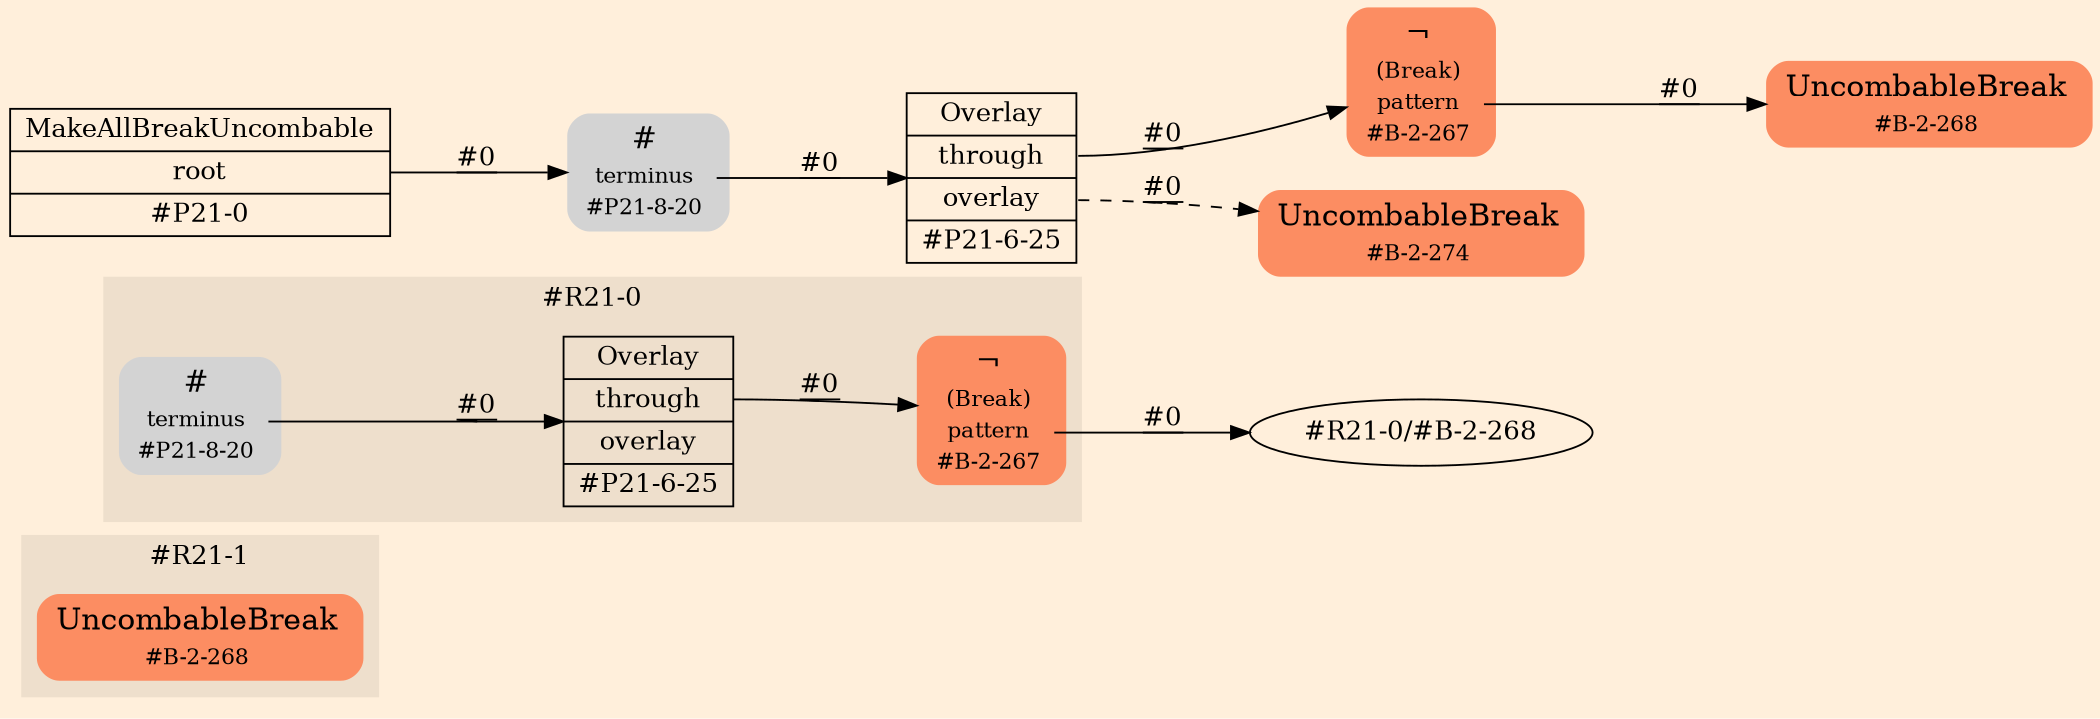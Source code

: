 digraph Inferno {
graph [
rankdir = "LR"
ranksep = 1.0
size = "14,20"
bgcolor = antiquewhite1
color = black
fontcolor = black
];
node [
];
subgraph "cluster#R21-1" {
label = "#R21-1"
style = "filled"
color = antiquewhite2
"#R21-1/#B-2-268" [
shape = "plaintext"
fillcolor = "/set28/2"
label = <<TABLE BORDER="0" CELLBORDER="0" CELLSPACING="0">
 <TR>
  <TD><FONT POINT-SIZE="16.0">UncombableBreak</FONT></TD>
  <TD></TD>
 </TR>
 <TR>
  <TD>#B-2-268</TD>
  <TD PORT="port0"></TD>
 </TR>
</TABLE>>
style = "rounded,filled"
fontsize = "12"
];
}
subgraph "cluster#R21-0" {
label = "#R21-0"
style = "filled"
color = antiquewhite2
"#R21-0/#B-2-267" [
shape = "plaintext"
fillcolor = "/set28/2"
label = <<TABLE BORDER="0" CELLBORDER="0" CELLSPACING="0">
 <TR>
  <TD><FONT POINT-SIZE="16.0">¬</FONT></TD>
  <TD></TD>
 </TR>
 <TR>
  <TD>(Break)</TD>
  <TD PORT="port0"></TD>
 </TR>
 <TR>
  <TD>pattern</TD>
  <TD PORT="port1"></TD>
 </TR>
 <TR>
  <TD>#B-2-267</TD>
  <TD PORT="port2"></TD>
 </TR>
</TABLE>>
style = "rounded,filled"
fontsize = "12"
];
"#R21-0/#P21-8-20" [
shape = "plaintext"
label = <<TABLE BORDER="0" CELLBORDER="0" CELLSPACING="0">
 <TR>
  <TD><FONT POINT-SIZE="16.0">#</FONT></TD>
  <TD></TD>
 </TR>
 <TR>
  <TD>terminus</TD>
  <TD PORT="port0"></TD>
 </TR>
 <TR>
  <TD>#P21-8-20</TD>
  <TD PORT="port1"></TD>
 </TR>
</TABLE>>
style = "rounded,filled"
fontsize = "12"
];
"#R21-0/#P21-6-25" [
shape = "record"
fillcolor = antiquewhite2
label = "<fixed> Overlay | <port0> through | <port1> overlay | <port2> #P21-6-25"
style = "filled"
fontsize = "14"
color = black
fontcolor = black
];
}
"CR#P21-0" [
shape = "record"
fillcolor = antiquewhite1
label = "<fixed> MakeAllBreakUncombable | <port0> root | <port1> #P21-0"
style = "filled"
fontsize = "14"
color = black
fontcolor = black
];
"#P21-8-20" [
shape = "plaintext"
label = <<TABLE BORDER="0" CELLBORDER="0" CELLSPACING="0">
 <TR>
  <TD><FONT POINT-SIZE="16.0">#</FONT></TD>
  <TD></TD>
 </TR>
 <TR>
  <TD>terminus</TD>
  <TD PORT="port0"></TD>
 </TR>
 <TR>
  <TD>#P21-8-20</TD>
  <TD PORT="port1"></TD>
 </TR>
</TABLE>>
style = "rounded,filled"
fontsize = "12"
];
"#P21-6-25" [
shape = "record"
fillcolor = antiquewhite1
label = "<fixed> Overlay | <port0> through | <port1> overlay | <port2> #P21-6-25"
style = "filled"
fontsize = "14"
color = black
fontcolor = black
];
"#B-2-267" [
shape = "plaintext"
fillcolor = "/set28/2"
label = <<TABLE BORDER="0" CELLBORDER="0" CELLSPACING="0">
 <TR>
  <TD><FONT POINT-SIZE="16.0">¬</FONT></TD>
  <TD></TD>
 </TR>
 <TR>
  <TD>(Break)</TD>
  <TD PORT="port0"></TD>
 </TR>
 <TR>
  <TD>pattern</TD>
  <TD PORT="port1"></TD>
 </TR>
 <TR>
  <TD>#B-2-267</TD>
  <TD PORT="port2"></TD>
 </TR>
</TABLE>>
style = "rounded,filled"
fontsize = "12"
];
"#B-2-268" [
shape = "plaintext"
fillcolor = "/set28/2"
label = <<TABLE BORDER="0" CELLBORDER="0" CELLSPACING="0">
 <TR>
  <TD><FONT POINT-SIZE="16.0">UncombableBreak</FONT></TD>
  <TD></TD>
 </TR>
 <TR>
  <TD>#B-2-268</TD>
  <TD PORT="port0"></TD>
 </TR>
</TABLE>>
style = "rounded,filled"
fontsize = "12"
];
"#B-2-274" [
shape = "plaintext"
fillcolor = "/set28/2"
label = <<TABLE BORDER="0" CELLBORDER="0" CELLSPACING="0">
 <TR>
  <TD><FONT POINT-SIZE="16.0">UncombableBreak</FONT></TD>
  <TD></TD>
 </TR>
 <TR>
  <TD>#B-2-274</TD>
  <TD PORT="port0"></TD>
 </TR>
</TABLE>>
style = "rounded,filled"
fontsize = "12"
];
"CR#P21-0":port0 -> "#P21-8-20" [style="solid"
label = "#0"
decorate = true
color = black
fontcolor = black
];
"#P21-8-20":port0 -> "#P21-6-25" [style="solid"
label = "#0"
decorate = true
color = black
fontcolor = black
];
"#P21-6-25":port0 -> "#B-2-267" [style="solid"
label = "#0"
decorate = true
color = black
fontcolor = black
];
"#P21-6-25":port1 -> "#B-2-274" [style="dashed"
label = "#0"
decorate = true
color = black
fontcolor = black
];
"#B-2-267":port1 -> "#B-2-268" [style="solid"
label = "#0"
decorate = true
color = black
fontcolor = black
];
"#R21-0/#B-2-267":port1 -> "#R21-0/#B-2-268" [style="solid"
label = "#0"
decorate = true
color = black
fontcolor = black
];
"#R21-0/#P21-8-20":port0 -> "#R21-0/#P21-6-25" [style="solid"
label = "#0"
decorate = true
color = black
fontcolor = black
];
"#R21-0/#P21-6-25":port0 -> "#R21-0/#B-2-267" [style="solid"
label = "#0"
decorate = true
color = black
fontcolor = black
];
}
